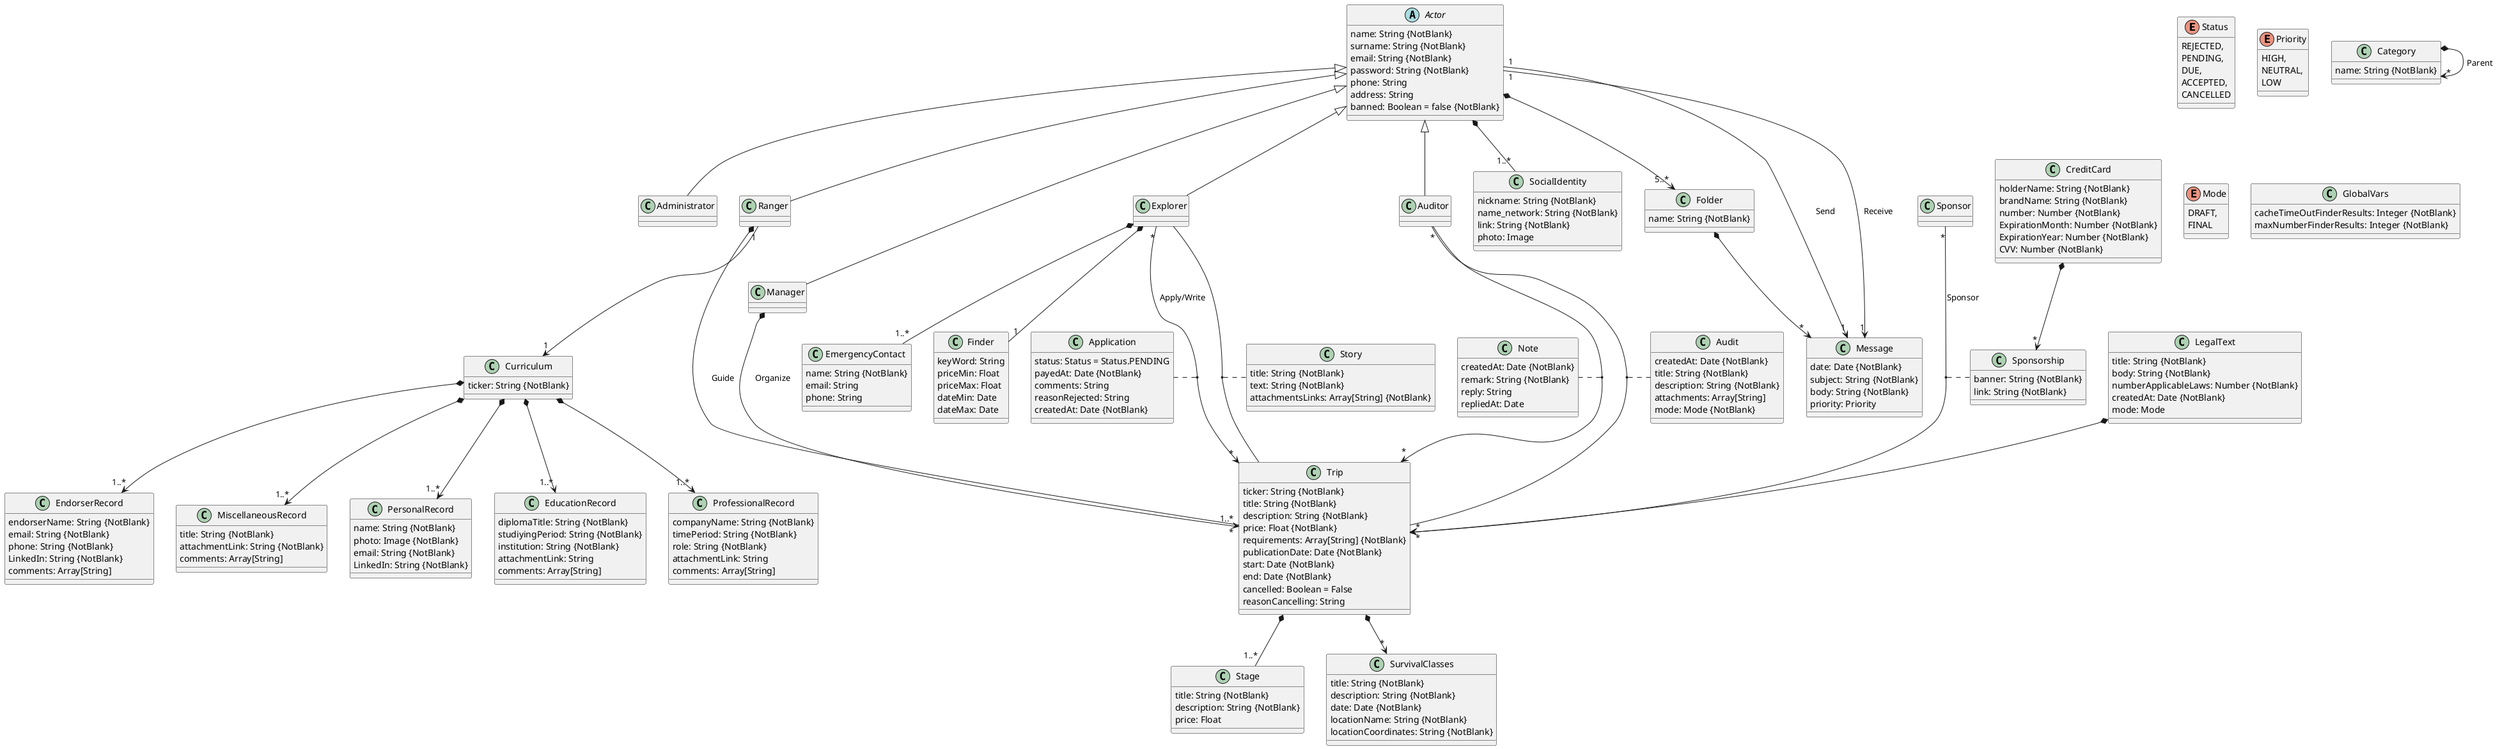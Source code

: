 @startuml Class Diagram
Enum Status {
  REJECTED,
  PENDING,
  DUE,
  ACCEPTED,
  CANCELLED
}

Enum Priority {
    HIGH,
    NEUTRAL,
    LOW
}

Enum Mode {
    DRAFT,
    FINAL
}

Abstract Actor {
  name: String {NotBlank}
  surname: String {NotBlank}
  email: String {NotBlank}
  password: String {NotBlank}
  phone: String
  address: String
  banned: Boolean = false {NotBlank}
}

Class Administrator

Class Manager

Class Ranger

Class Explorer

Class Auditor

Class Sponsor

Class SocialIdentity {
    nickname: String {NotBlank}
    name_network: String {NotBlank}
    link: String {NotBlank}
    photo: Image
}

Class EmergencyContact {
    name: String {NotBlank}
    email: String
    phone: String
}

Class Message {
    date: Date {NotBlank}
    subject: String {NotBlank}
    body: String {NotBlank}
    priority: Priority
}

Class Folder {
    name: String {NotBlank}
}

Class Trip {
  ticker: String {NotBlank}
  title: String {NotBlank}
  description: String {NotBlank}
  price: Float {NotBlank}
  requirements: Array[String] {NotBlank}
  publicationDate: Date {NotBlank}
  start: Date {NotBlank}
  end: Date {NotBlank}
  cancelled: Boolean = False
  reasonCancelling: String
}

Class LegalText {
    title: String {NotBlank}
    body: String {NotBlank}
    numberApplicableLaws: Number {NotBlank}
    createdAt: Date {NotBlank}
    mode: Mode
}

Class Stage {
  title: String {NotBlank}
  description: String {NotBlank}
  price: Float
}

Class Category {
    name: String {NotBlank}
}

Class Application {
  status: Status = Status.PENDING
  payedAt: Date {NotBlank}
  comments: String
  reasonRejected: String
  createdAt: Date {NotBlank}
}

Class CreditCard {
    holderName: String {NotBlank}
    brandName: String {NotBlank}
    number: Number {NotBlank}
    ExpirationMonth: Number {NotBlank}
    ExpirationYear: Number {NotBlank}
    CVV: Number {NotBlank}
}

Class Curriculum {
    ticker: String {NotBlank}
}

Class PersonalRecord {
    name: String {NotBlank}
    photo: Image {NotBlank}
    email: String {NotBlank}
    LinkedIn: String {NotBlank}
}

Class EducationRecord {
    diplomaTitle: String {NotBlank}
    studiyingPeriod: String {NotBlank}
    institution: String {NotBlank}
    attachmentLink: String
    comments: Array[String]
}

Class ProfessionalRecord {
    companyName: String {NotBlank}
    timePeriod: String {NotBlank}
    role: String {NotBlank}
    attachmentLink: String
    comments: Array[String]
}

Class EndorserRecord {
    endorserName: String {NotBlank}
    email: String {NotBlank}
    phone: String {NotBlank}
    LinkedIn: String {NotBlank}
    comments: Array[String]
}

Class MiscellaneousRecord {
    title: String {NotBlank}
    attachmentLink: String {NotBlank}
    comments: Array[String]
}

Class Finder {
    keyWord: String
    priceMin: Float
    priceMax: Float
    dateMin: Date
    dateMax: Date
}

Class Note {
    createdAt: Date {NotBlank}
    remark: String {NotBlank}
    reply: String
    repliedAt: Date
}

Class Audit {
    createdAt: Date {NotBlank}
    title: String {NotBlank}
    description: String {NotBlank}
    attachments: Array[String]
    mode: Mode {NotBlank}
}

Class Sponsorship {
    banner: String {NotBlank}
    link: String {NotBlank}
}

Class GlobalVars {
    cacheTimeOutFinderResults: Integer {NotBlank}
    maxNumberFinderResults: Integer {NotBlank}
}

Class SurvivalClasses {
    title: String {NotBlank}
    description: String {NotBlank}
    date: Date {NotBlank}
    locationName: String {NotBlank}
    locationCoordinates: String {NotBlank}
}

Class Story {
    title: String {NotBlank}
    text: String {NotBlank}
    attachmentsLinks: Array[String] {NotBlank}
}

Actor <|-- Administrator
Actor <|-- Manager
Actor <|-- Explorer
Actor <|-- Ranger
Actor <|-- Auditor
Trip *-- "1..*" Stage
Manager *--> "*" Trip: Organize
Explorer "*" --> "*" Trip: Apply/Write
(Explorer, Trip).. Application
Explorer *-- "1" Finder
Actor "1" --> "1" Message: Send
Actor "1" --> "1" Message: Receive
Actor *-- "1..*" SocialIdentity
Explorer *-- "1..*" EmergencyContact
Ranger *-- "1..*" Trip: Guide
LegalText *--> "*" Trip
Category *--> "*" Category: Parent
Folder *--> "*" Message
Actor *--> "5..*" Folder
Ranger "1" --> "1" Curriculum
Curriculum *--> "1..*" PersonalRecord
Curriculum *--> "1..*" EducationRecord
Curriculum *--> "1..*" ProfessionalRecord
Curriculum *--> "1..*" EndorserRecord
Curriculum *--> "1..*" MiscellaneousRecord
Auditor "*" --> "*" Trip
(Auditor, Trip).. Note
(Auditor, Trip).. Audit
Sponsor "*" --> "*" Trip: Sponsor
(Sponsor , Trip) .. Sponsorship
CreditCard *--> "*" Sponsorship
Trip *--> "*" SurvivalClasses
(Explorer, Trip).. Story

@enduml